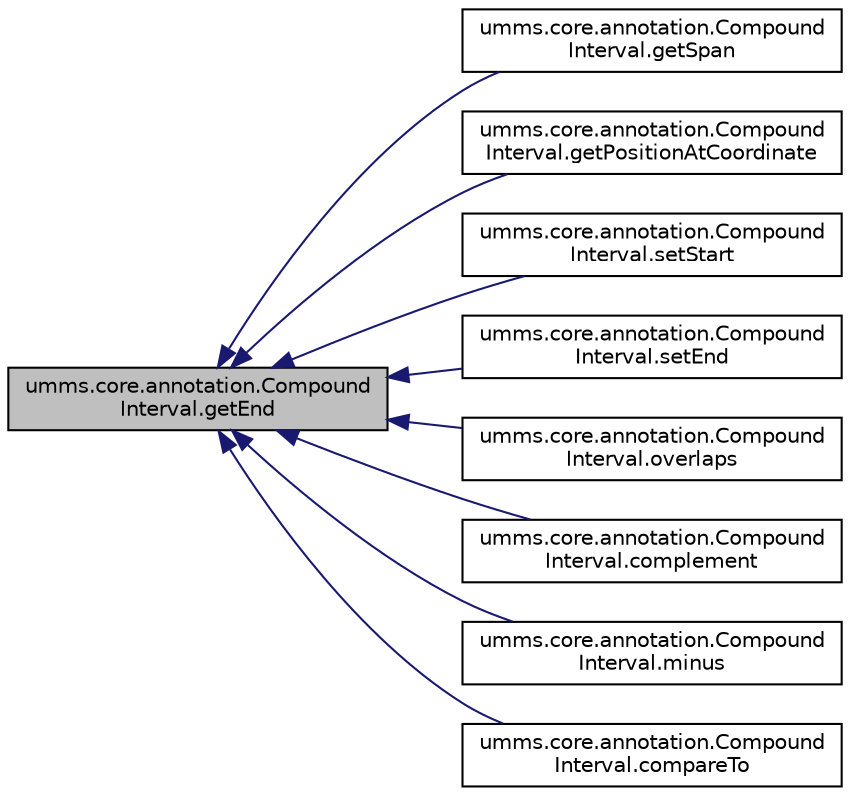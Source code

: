 digraph "umms.core.annotation.CompoundInterval.getEnd"
{
  edge [fontname="Helvetica",fontsize="10",labelfontname="Helvetica",labelfontsize="10"];
  node [fontname="Helvetica",fontsize="10",shape=record];
  rankdir="LR";
  Node1 [label="umms.core.annotation.Compound\lInterval.getEnd",height=0.2,width=0.4,color="black", fillcolor="grey75", style="filled" fontcolor="black"];
  Node1 -> Node2 [dir="back",color="midnightblue",fontsize="10",style="solid"];
  Node2 [label="umms.core.annotation.Compound\lInterval.getSpan",height=0.2,width=0.4,color="black", fillcolor="white", style="filled",URL="$classumms_1_1core_1_1annotation_1_1_compound_interval.html#a8691646ad235799c26f89c2c9d5b964e"];
  Node1 -> Node3 [dir="back",color="midnightblue",fontsize="10",style="solid"];
  Node3 [label="umms.core.annotation.Compound\lInterval.getPositionAtCoordinate",height=0.2,width=0.4,color="black", fillcolor="white", style="filled",URL="$classumms_1_1core_1_1annotation_1_1_compound_interval.html#a24e2ec501a12d06192e9dc77fe038cb4"];
  Node1 -> Node4 [dir="back",color="midnightblue",fontsize="10",style="solid"];
  Node4 [label="umms.core.annotation.Compound\lInterval.setStart",height=0.2,width=0.4,color="black", fillcolor="white", style="filled",URL="$classumms_1_1core_1_1annotation_1_1_compound_interval.html#af7557cd3e43cbb55482a9eeea6d68629"];
  Node1 -> Node5 [dir="back",color="midnightblue",fontsize="10",style="solid"];
  Node5 [label="umms.core.annotation.Compound\lInterval.setEnd",height=0.2,width=0.4,color="black", fillcolor="white", style="filled",URL="$classumms_1_1core_1_1annotation_1_1_compound_interval.html#a7dc57080ad2356580925c81fcf8eac43"];
  Node1 -> Node6 [dir="back",color="midnightblue",fontsize="10",style="solid"];
  Node6 [label="umms.core.annotation.Compound\lInterval.overlaps",height=0.2,width=0.4,color="black", fillcolor="white", style="filled",URL="$classumms_1_1core_1_1annotation_1_1_compound_interval.html#a82252fc143476b556b0bf3a192233c8e"];
  Node1 -> Node7 [dir="back",color="midnightblue",fontsize="10",style="solid"];
  Node7 [label="umms.core.annotation.Compound\lInterval.complement",height=0.2,width=0.4,color="black", fillcolor="white", style="filled",URL="$classumms_1_1core_1_1annotation_1_1_compound_interval.html#af1eb8352a5ba9319729f9a18e8f4c7d8"];
  Node1 -> Node8 [dir="back",color="midnightblue",fontsize="10",style="solid"];
  Node8 [label="umms.core.annotation.Compound\lInterval.minus",height=0.2,width=0.4,color="black", fillcolor="white", style="filled",URL="$classumms_1_1core_1_1annotation_1_1_compound_interval.html#a0df0ec9330ced43d0677b39e54a69a98"];
  Node1 -> Node9 [dir="back",color="midnightblue",fontsize="10",style="solid"];
  Node9 [label="umms.core.annotation.Compound\lInterval.compareTo",height=0.2,width=0.4,color="black", fillcolor="white", style="filled",URL="$classumms_1_1core_1_1annotation_1_1_compound_interval.html#ad6a78ea63b868ff8265595187b58a4e6"];
}
